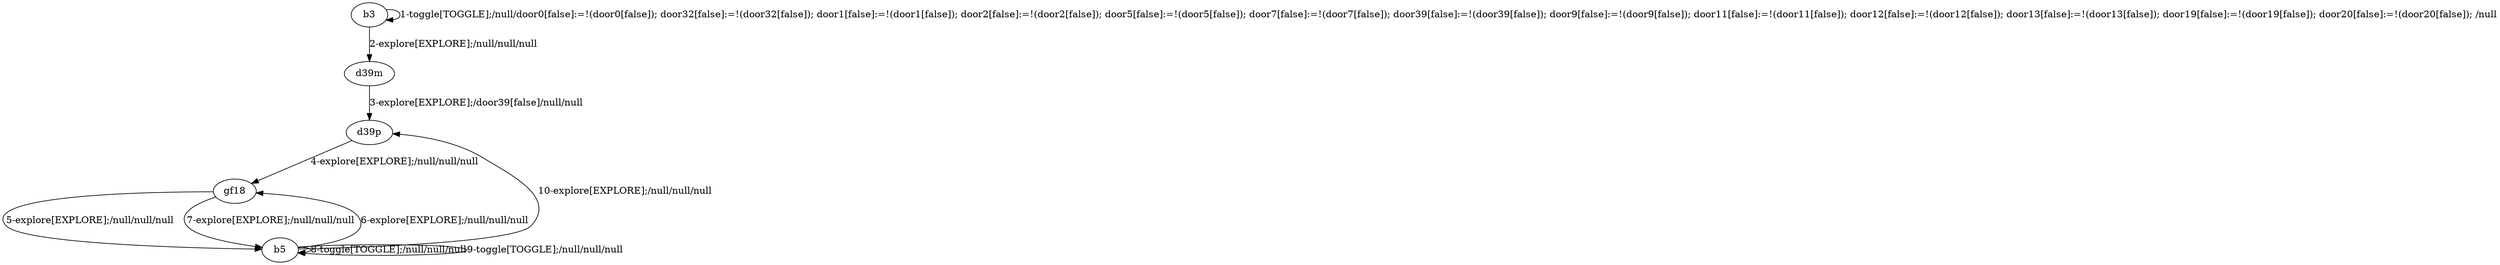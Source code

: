 # Total number of goals covered by this test: 4
# gf18 --> b5
# b5 --> d39p
# b5 --> b5
# b5 --> gf18

digraph g {
"b3" -> "b3" [label = "1-toggle[TOGGLE];/null/door0[false]:=!(door0[false]); door32[false]:=!(door32[false]); door1[false]:=!(door1[false]); door2[false]:=!(door2[false]); door5[false]:=!(door5[false]); door7[false]:=!(door7[false]); door39[false]:=!(door39[false]); door9[false]:=!(door9[false]); door11[false]:=!(door11[false]); door12[false]:=!(door12[false]); door13[false]:=!(door13[false]); door19[false]:=!(door19[false]); door20[false]:=!(door20[false]); /null"];
"b3" -> "d39m" [label = "2-explore[EXPLORE];/null/null/null"];
"d39m" -> "d39p" [label = "3-explore[EXPLORE];/door39[false]/null/null"];
"d39p" -> "gf18" [label = "4-explore[EXPLORE];/null/null/null"];
"gf18" -> "b5" [label = "5-explore[EXPLORE];/null/null/null"];
"b5" -> "gf18" [label = "6-explore[EXPLORE];/null/null/null"];
"gf18" -> "b5" [label = "7-explore[EXPLORE];/null/null/null"];
"b5" -> "b5" [label = "8-toggle[TOGGLE];/null/null/null"];
"b5" -> "b5" [label = "9-toggle[TOGGLE];/null/null/null"];
"b5" -> "d39p" [label = "10-explore[EXPLORE];/null/null/null"];
}